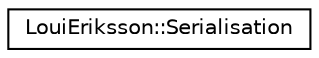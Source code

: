 digraph "Graphical Class Hierarchy"
{
 // LATEX_PDF_SIZE
  edge [fontname="Helvetica",fontsize="10",labelfontname="Helvetica",labelfontsize="10"];
  node [fontname="Helvetica",fontsize="10",shape=record];
  rankdir="LR";
  Node0 [label="LouiEriksson::Serialisation",height=0.2,width=0.4,color="black", fillcolor="white", style="filled",URL="$class_loui_eriksson_1_1_serialisation.html",tooltip=" "];
}
